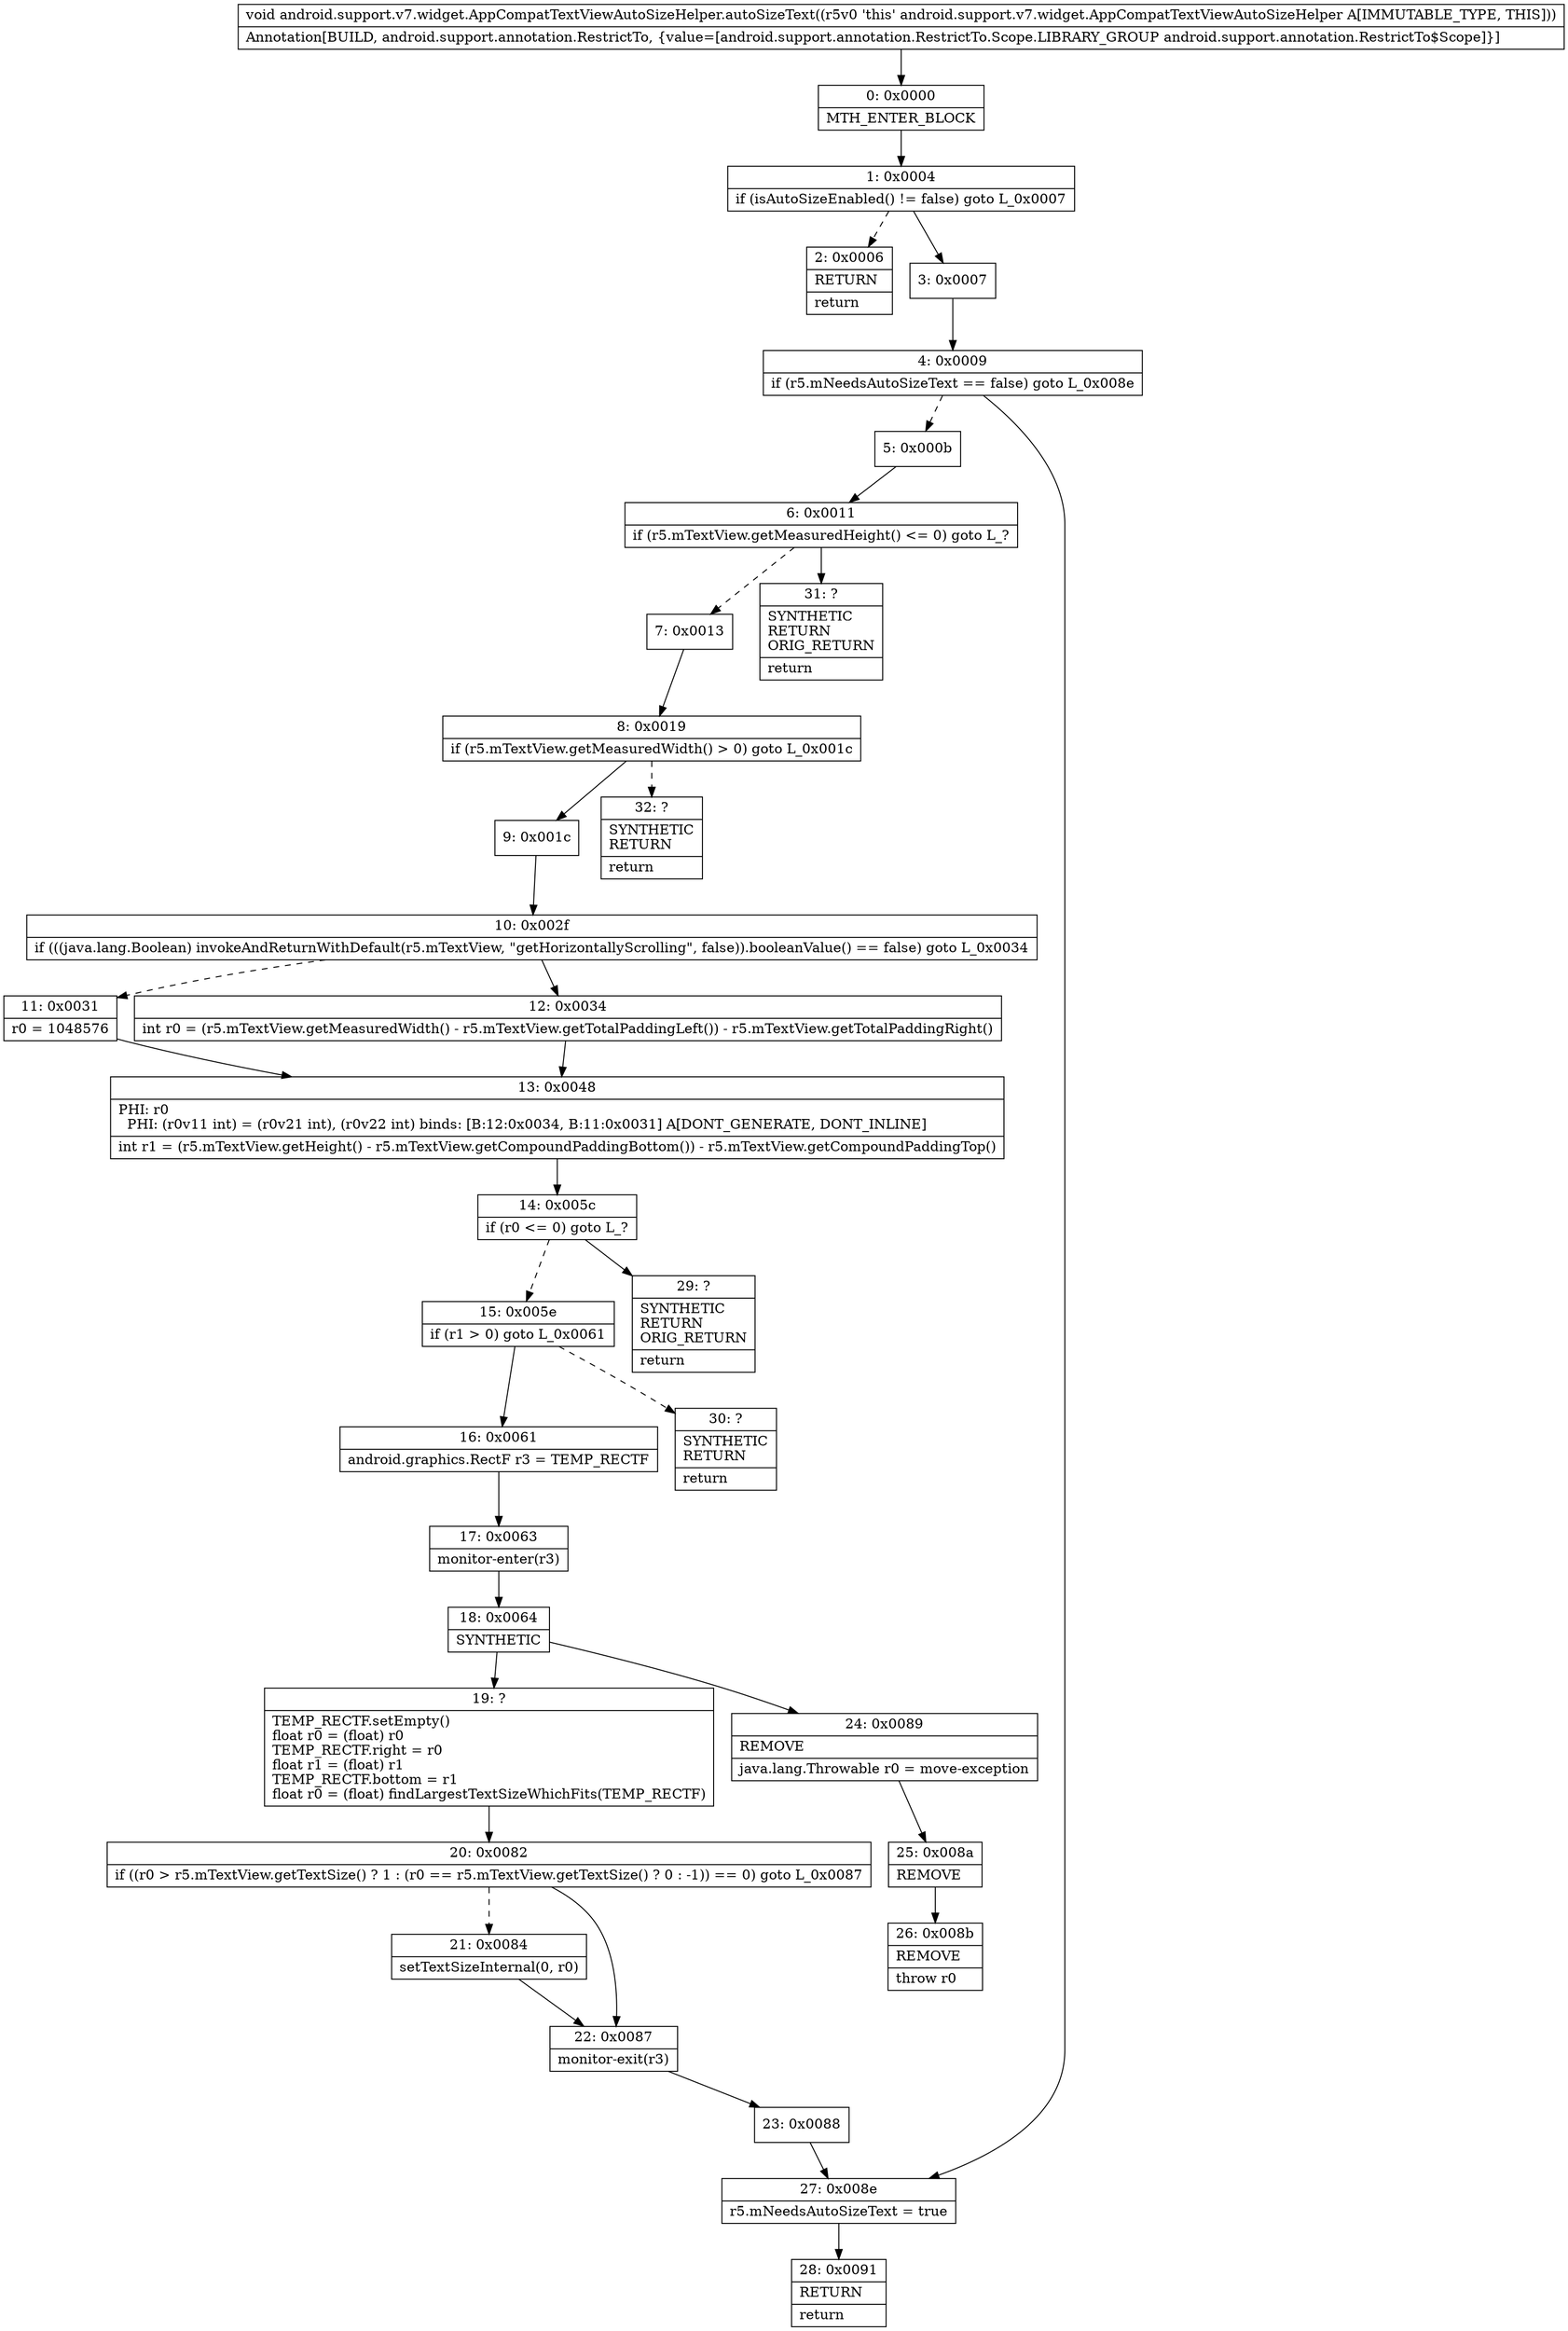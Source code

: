 digraph "CFG forandroid.support.v7.widget.AppCompatTextViewAutoSizeHelper.autoSizeText()V" {
Node_0 [shape=record,label="{0\:\ 0x0000|MTH_ENTER_BLOCK\l}"];
Node_1 [shape=record,label="{1\:\ 0x0004|if (isAutoSizeEnabled() != false) goto L_0x0007\l}"];
Node_2 [shape=record,label="{2\:\ 0x0006|RETURN\l|return\l}"];
Node_3 [shape=record,label="{3\:\ 0x0007}"];
Node_4 [shape=record,label="{4\:\ 0x0009|if (r5.mNeedsAutoSizeText == false) goto L_0x008e\l}"];
Node_5 [shape=record,label="{5\:\ 0x000b}"];
Node_6 [shape=record,label="{6\:\ 0x0011|if (r5.mTextView.getMeasuredHeight() \<= 0) goto L_?\l}"];
Node_7 [shape=record,label="{7\:\ 0x0013}"];
Node_8 [shape=record,label="{8\:\ 0x0019|if (r5.mTextView.getMeasuredWidth() \> 0) goto L_0x001c\l}"];
Node_9 [shape=record,label="{9\:\ 0x001c}"];
Node_10 [shape=record,label="{10\:\ 0x002f|if (((java.lang.Boolean) invokeAndReturnWithDefault(r5.mTextView, \"getHorizontallyScrolling\", false)).booleanValue() == false) goto L_0x0034\l}"];
Node_11 [shape=record,label="{11\:\ 0x0031|r0 = 1048576\l}"];
Node_12 [shape=record,label="{12\:\ 0x0034|int r0 = (r5.mTextView.getMeasuredWidth() \- r5.mTextView.getTotalPaddingLeft()) \- r5.mTextView.getTotalPaddingRight()\l}"];
Node_13 [shape=record,label="{13\:\ 0x0048|PHI: r0 \l  PHI: (r0v11 int) = (r0v21 int), (r0v22 int) binds: [B:12:0x0034, B:11:0x0031] A[DONT_GENERATE, DONT_INLINE]\l|int r1 = (r5.mTextView.getHeight() \- r5.mTextView.getCompoundPaddingBottom()) \- r5.mTextView.getCompoundPaddingTop()\l}"];
Node_14 [shape=record,label="{14\:\ 0x005c|if (r0 \<= 0) goto L_?\l}"];
Node_15 [shape=record,label="{15\:\ 0x005e|if (r1 \> 0) goto L_0x0061\l}"];
Node_16 [shape=record,label="{16\:\ 0x0061|android.graphics.RectF r3 = TEMP_RECTF\l}"];
Node_17 [shape=record,label="{17\:\ 0x0063|monitor\-enter(r3)\l}"];
Node_18 [shape=record,label="{18\:\ 0x0064|SYNTHETIC\l}"];
Node_19 [shape=record,label="{19\:\ ?|TEMP_RECTF.setEmpty()\lfloat r0 = (float) r0\lTEMP_RECTF.right = r0\lfloat r1 = (float) r1\lTEMP_RECTF.bottom = r1\lfloat r0 = (float) findLargestTextSizeWhichFits(TEMP_RECTF)\l}"];
Node_20 [shape=record,label="{20\:\ 0x0082|if ((r0 \> r5.mTextView.getTextSize() ? 1 : (r0 == r5.mTextView.getTextSize() ? 0 : \-1)) == 0) goto L_0x0087\l}"];
Node_21 [shape=record,label="{21\:\ 0x0084|setTextSizeInternal(0, r0)\l}"];
Node_22 [shape=record,label="{22\:\ 0x0087|monitor\-exit(r3)\l}"];
Node_23 [shape=record,label="{23\:\ 0x0088}"];
Node_24 [shape=record,label="{24\:\ 0x0089|REMOVE\l|java.lang.Throwable r0 = move\-exception\l}"];
Node_25 [shape=record,label="{25\:\ 0x008a|REMOVE\l}"];
Node_26 [shape=record,label="{26\:\ 0x008b|REMOVE\l|throw r0\l}"];
Node_27 [shape=record,label="{27\:\ 0x008e|r5.mNeedsAutoSizeText = true\l}"];
Node_28 [shape=record,label="{28\:\ 0x0091|RETURN\l|return\l}"];
Node_29 [shape=record,label="{29\:\ ?|SYNTHETIC\lRETURN\lORIG_RETURN\l|return\l}"];
Node_30 [shape=record,label="{30\:\ ?|SYNTHETIC\lRETURN\l|return\l}"];
Node_31 [shape=record,label="{31\:\ ?|SYNTHETIC\lRETURN\lORIG_RETURN\l|return\l}"];
Node_32 [shape=record,label="{32\:\ ?|SYNTHETIC\lRETURN\l|return\l}"];
MethodNode[shape=record,label="{void android.support.v7.widget.AppCompatTextViewAutoSizeHelper.autoSizeText((r5v0 'this' android.support.v7.widget.AppCompatTextViewAutoSizeHelper A[IMMUTABLE_TYPE, THIS]))  | Annotation[BUILD, android.support.annotation.RestrictTo, \{value=[android.support.annotation.RestrictTo.Scope.LIBRARY_GROUP android.support.annotation.RestrictTo$Scope]\}]\l}"];
MethodNode -> Node_0;
Node_0 -> Node_1;
Node_1 -> Node_2[style=dashed];
Node_1 -> Node_3;
Node_3 -> Node_4;
Node_4 -> Node_5[style=dashed];
Node_4 -> Node_27;
Node_5 -> Node_6;
Node_6 -> Node_7[style=dashed];
Node_6 -> Node_31;
Node_7 -> Node_8;
Node_8 -> Node_9;
Node_8 -> Node_32[style=dashed];
Node_9 -> Node_10;
Node_10 -> Node_11[style=dashed];
Node_10 -> Node_12;
Node_11 -> Node_13;
Node_12 -> Node_13;
Node_13 -> Node_14;
Node_14 -> Node_15[style=dashed];
Node_14 -> Node_29;
Node_15 -> Node_16;
Node_15 -> Node_30[style=dashed];
Node_16 -> Node_17;
Node_17 -> Node_18;
Node_18 -> Node_19;
Node_18 -> Node_24;
Node_19 -> Node_20;
Node_20 -> Node_21[style=dashed];
Node_20 -> Node_22;
Node_21 -> Node_22;
Node_22 -> Node_23;
Node_23 -> Node_27;
Node_24 -> Node_25;
Node_25 -> Node_26;
Node_27 -> Node_28;
}

